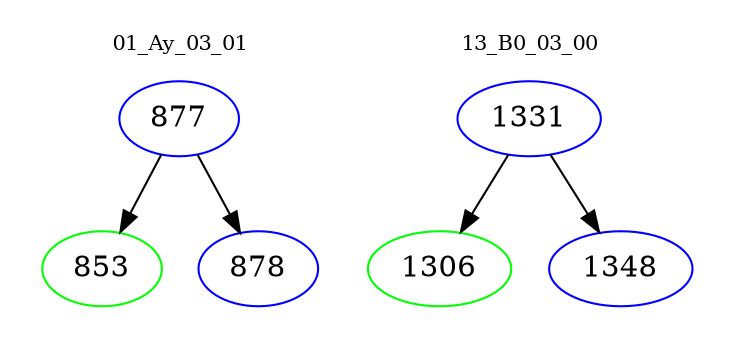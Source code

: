 digraph{
subgraph cluster_0 {
color = white
label = "01_Ay_03_01";
fontsize=10;
T0_877 [label="877", color="blue"]
T0_877 -> T0_853 [color="black"]
T0_853 [label="853", color="green"]
T0_877 -> T0_878 [color="black"]
T0_878 [label="878", color="blue"]
}
subgraph cluster_1 {
color = white
label = "13_B0_03_00";
fontsize=10;
T1_1331 [label="1331", color="blue"]
T1_1331 -> T1_1306 [color="black"]
T1_1306 [label="1306", color="green"]
T1_1331 -> T1_1348 [color="black"]
T1_1348 [label="1348", color="blue"]
}
}
